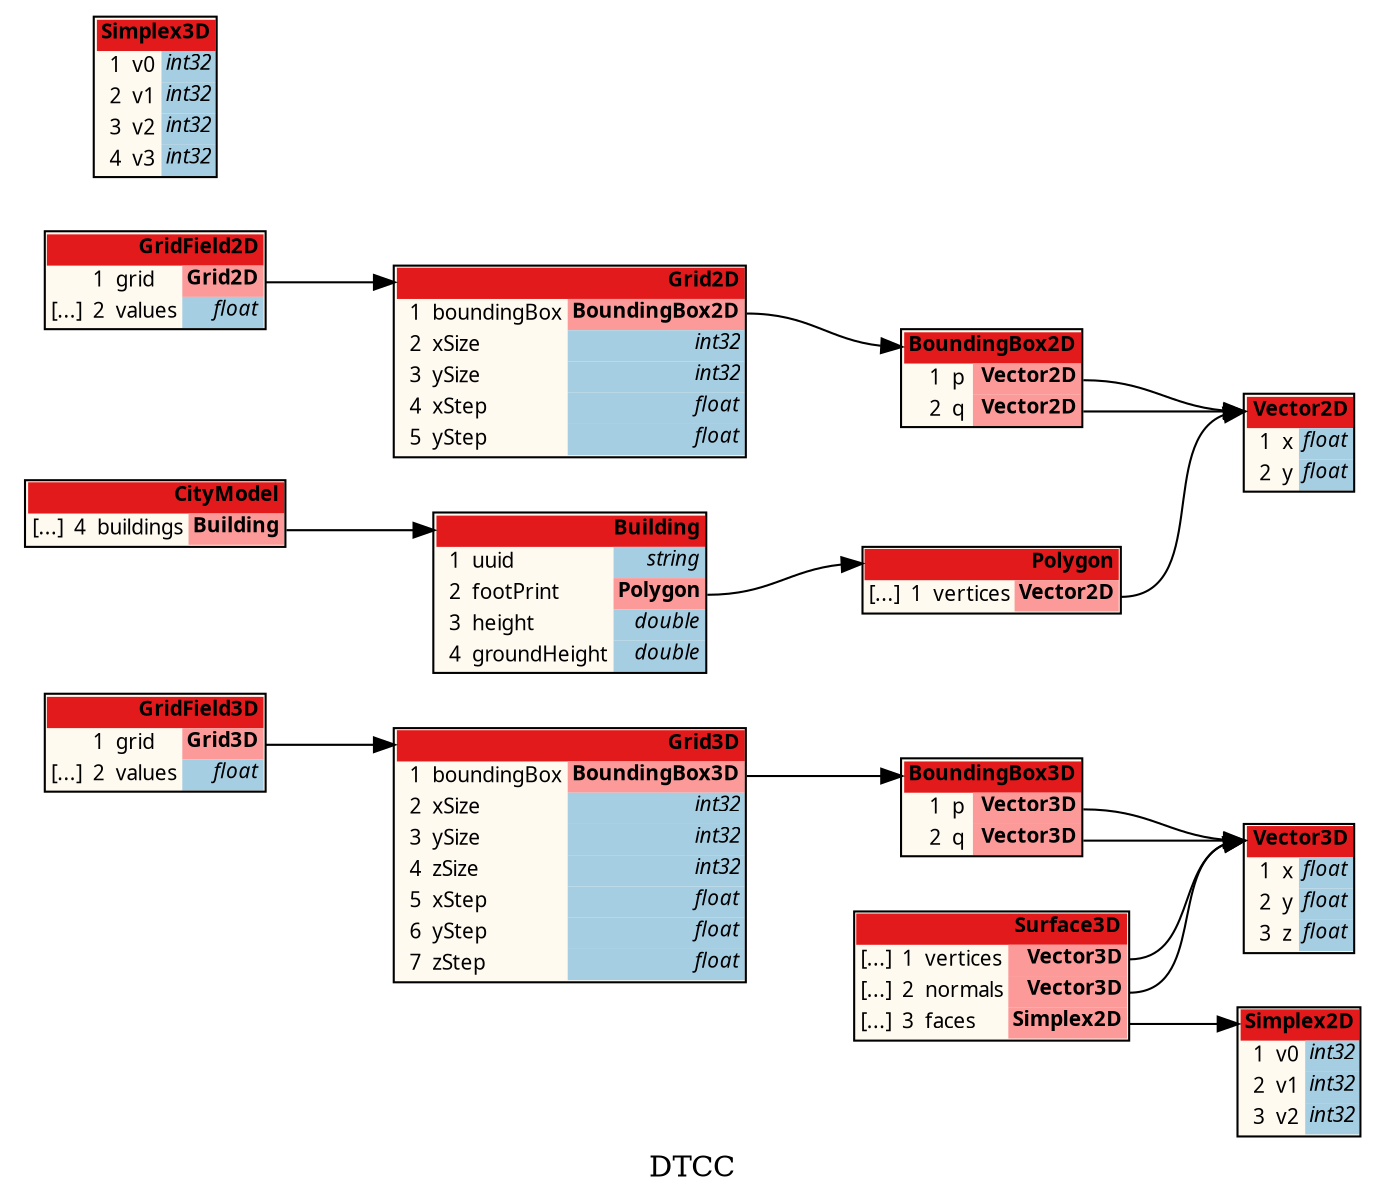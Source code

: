 /*
	do not edit:
	auto-generated by github.com/seamia/protodot
*/
digraph protodot {

	/* package:   DTCC */
	/* source:    ../protobuf/dtcc.proto */
	/* selection:  */

	rankdir=LR;
	label="DTCC";
	tooltip="DTCC";
	bgcolor="transparent"

	node [
		shape=plaintext
		fontsize=10
		fontname="Ubuntu"
	];


	/* ------ nodes ------ */

	/* ------ leaving the root package unwrapped ------ */
	Node_Ja_108	[shape=plaintext tooltip="DTCC.Grid3D" label=<<TABLE BORDER="1" CELLBORDER="0" CELLSPACING="0" BGCOLOR="#fffaf0"><TR><TD COLSPAN="4" PORT="header" BGCOLOR="#e31a1c" ALIGN="right"><b>Grid3D</b></TD></TR><TR><TD ALIGN="right"></TD><TD ALIGN="right">1</TD><TD ALIGN="left">boundingBox</TD><TD BGCOLOR="#fb9a99" PORT="poboundingBox" ALIGN="right"><b>BoundingBox3D</b></TD></TR><TR><TD ALIGN="right"></TD><TD ALIGN="right">2</TD><TD ALIGN="left">xSize</TD><TD BGCOLOR="#a6cee3" PORT="poxSize" ALIGN="right" TITLE="int32"><i>int32</i></TD></TR><TR><TD ALIGN="right"></TD><TD ALIGN="right">3</TD><TD ALIGN="left">ySize</TD><TD BGCOLOR="#a6cee3" PORT="poySize" ALIGN="right" TITLE="int32"><i>int32</i></TD></TR><TR><TD ALIGN="right"></TD><TD ALIGN="right">4</TD><TD ALIGN="left">zSize</TD><TD BGCOLOR="#a6cee3" PORT="pozSize" ALIGN="right" TITLE="int32"><i>int32</i></TD></TR><TR><TD ALIGN="right"></TD><TD ALIGN="right">5</TD><TD ALIGN="left">xStep</TD><TD BGCOLOR="#a6cee3" PORT="poxStep" ALIGN="right" TITLE="float"><i>float</i></TD></TR><TR><TD ALIGN="right"></TD><TD ALIGN="right">6</TD><TD ALIGN="left">yStep</TD><TD BGCOLOR="#a6cee3" PORT="poyStep" ALIGN="right" TITLE="float"><i>float</i></TD></TR><TR><TD ALIGN="right"></TD><TD ALIGN="right">7</TD><TD ALIGN="left">zStep</TD><TD BGCOLOR="#a6cee3" PORT="pozStep" ALIGN="right" TITLE="float"><i>float</i></TD></TR></TABLE>>];
	Node_Ja_109	[shape=plaintext tooltip="DTCC.Surface3D" label=<<TABLE BORDER="1" CELLBORDER="0" CELLSPACING="0" BGCOLOR="#fffaf0"><TR><TD COLSPAN="4" PORT="header" BGCOLOR="#e31a1c" ALIGN="right"><b>Surface3D</b></TD></TR><TR><TD ALIGN="right">[...]</TD><TD ALIGN="right">1</TD><TD ALIGN="left">vertices</TD><TD BGCOLOR="#fb9a99" PORT="povertices" ALIGN="right"><b>Vector3D</b></TD></TR><TR><TD ALIGN="right">[...]</TD><TD ALIGN="right">2</TD><TD ALIGN="left">normals</TD><TD BGCOLOR="#fb9a99" PORT="ponormals" ALIGN="right"><b>Vector3D</b></TD></TR><TR><TD ALIGN="right">[...]</TD><TD ALIGN="right">3</TD><TD ALIGN="left">faces</TD><TD BGCOLOR="#fb9a99" PORT="pofaces" ALIGN="right"><b>Simplex2D</b></TD></TR></TABLE>>];
	Node_Ja_112	[shape=plaintext tooltip="DTCC.Building" label=<<TABLE BORDER="1" CELLBORDER="0" CELLSPACING="0" BGCOLOR="#fffaf0"><TR><TD COLSPAN="4" PORT="header" BGCOLOR="#e31a1c" ALIGN="right"><b>Building</b></TD></TR><TR><TD ALIGN="right"></TD><TD ALIGN="right">1</TD><TD ALIGN="left">uuid</TD><TD BGCOLOR="#a6cee3" PORT="pouuid" ALIGN="right" TITLE="string"><i>string</i></TD></TR><TR><TD ALIGN="right"></TD><TD ALIGN="right">2</TD><TD ALIGN="left">footPrint</TD><TD BGCOLOR="#fb9a99" PORT="pofootPrint" ALIGN="right"><b>Polygon</b></TD></TR><TR><TD ALIGN="right"></TD><TD ALIGN="right">3</TD><TD ALIGN="left">height</TD><TD BGCOLOR="#a6cee3" PORT="poheight" ALIGN="right" TITLE="double"><i>double</i></TD></TR><TR><TD ALIGN="right"></TD><TD ALIGN="right">4</TD><TD ALIGN="left">groundHeight</TD><TD BGCOLOR="#a6cee3" PORT="pogroundHeight" ALIGN="right" TITLE="double"><i>double</i></TD></TR></TABLE>>];
	Node_Ja_103	[shape=plaintext tooltip="DTCC.Simplex3D" label=<<TABLE BORDER="1" CELLBORDER="0" CELLSPACING="0" BGCOLOR="#fffaf0"><TR><TD COLSPAN="4" PORT="header" BGCOLOR="#e31a1c" ALIGN="right"><b>Simplex3D</b></TD></TR><TR><TD ALIGN="right"></TD><TD ALIGN="right">1</TD><TD ALIGN="left">v0</TD><TD BGCOLOR="#a6cee3" PORT="pov0" ALIGN="right" TITLE="int32"><i>int32</i></TD></TR><TR><TD ALIGN="right"></TD><TD ALIGN="right">2</TD><TD ALIGN="left">v1</TD><TD BGCOLOR="#a6cee3" PORT="pov1" ALIGN="right" TITLE="int32"><i>int32</i></TD></TR><TR><TD ALIGN="right"></TD><TD ALIGN="right">3</TD><TD ALIGN="left">v2</TD><TD BGCOLOR="#a6cee3" PORT="pov2" ALIGN="right" TITLE="int32"><i>int32</i></TD></TR><TR><TD ALIGN="right"></TD><TD ALIGN="right">4</TD><TD ALIGN="left">v3</TD><TD BGCOLOR="#a6cee3" PORT="pov3" ALIGN="right" TITLE="int32"><i>int32</i></TD></TR></TABLE>>];
	Node_Ja_106	[shape=plaintext tooltip="DTCC.Polygon" label=<<TABLE BORDER="1" CELLBORDER="0" CELLSPACING="0" BGCOLOR="#fffaf0"><TR><TD COLSPAN="4" PORT="header" BGCOLOR="#e31a1c" ALIGN="right"><b>Polygon</b></TD></TR><TR><TD ALIGN="right">[...]</TD><TD ALIGN="right">1</TD><TD ALIGN="left">vertices</TD><TD BGCOLOR="#fb9a99" PORT="povertices" ALIGN="right"><b>Vector2D</b></TD></TR></TABLE>>];
	Node_Ja_104	[shape=plaintext tooltip="DTCC.BoundingBox2D" label=<<TABLE BORDER="1" CELLBORDER="0" CELLSPACING="0" BGCOLOR="#fffaf0"><TR><TD COLSPAN="4" PORT="header" BGCOLOR="#e31a1c" ALIGN="right"><b>BoundingBox2D</b></TD></TR><TR><TD ALIGN="right"></TD><TD ALIGN="right">1</TD><TD ALIGN="left">p</TD><TD BGCOLOR="#fb9a99" PORT="pop" ALIGN="right"><b>Vector2D</b></TD></TR><TR><TD ALIGN="right"></TD><TD ALIGN="right">2</TD><TD ALIGN="left">q</TD><TD BGCOLOR="#fb9a99" PORT="poq" ALIGN="right"><b>Vector2D</b></TD></TR></TABLE>>];
	Node_Ja_107	[shape=plaintext tooltip="DTCC.Grid2D" label=<<TABLE BORDER="1" CELLBORDER="0" CELLSPACING="0" BGCOLOR="#fffaf0"><TR><TD COLSPAN="4" PORT="header" BGCOLOR="#e31a1c" ALIGN="right"><b>Grid2D</b></TD></TR><TR><TD ALIGN="right"></TD><TD ALIGN="right">1</TD><TD ALIGN="left">boundingBox</TD><TD BGCOLOR="#fb9a99" PORT="poboundingBox" ALIGN="right"><b>BoundingBox2D</b></TD></TR><TR><TD ALIGN="right"></TD><TD ALIGN="right">2</TD><TD ALIGN="left">xSize</TD><TD BGCOLOR="#a6cee3" PORT="poxSize" ALIGN="right" TITLE="int32"><i>int32</i></TD></TR><TR><TD ALIGN="right"></TD><TD ALIGN="right">3</TD><TD ALIGN="left">ySize</TD><TD BGCOLOR="#a6cee3" PORT="poySize" ALIGN="right" TITLE="int32"><i>int32</i></TD></TR><TR><TD ALIGN="right"></TD><TD ALIGN="right">4</TD><TD ALIGN="left">xStep</TD><TD BGCOLOR="#a6cee3" PORT="poxStep" ALIGN="right" TITLE="float"><i>float</i></TD></TR><TR><TD ALIGN="right"></TD><TD ALIGN="right">5</TD><TD ALIGN="left">yStep</TD><TD BGCOLOR="#a6cee3" PORT="poyStep" ALIGN="right" TITLE="float"><i>float</i></TD></TR></TABLE>>];
	Node_Ja_110	[shape=plaintext tooltip="DTCC.GridField2D" label=<<TABLE BORDER="1" CELLBORDER="0" CELLSPACING="0" BGCOLOR="#fffaf0"><TR><TD COLSPAN="4" PORT="header" BGCOLOR="#e31a1c" ALIGN="right"><b>GridField2D</b></TD></TR><TR><TD ALIGN="right"></TD><TD ALIGN="right">1</TD><TD ALIGN="left">grid</TD><TD BGCOLOR="#fb9a99" PORT="pogrid" ALIGN="right"><b>Grid2D</b></TD></TR><TR><TD ALIGN="right">[...]</TD><TD ALIGN="right">2</TD><TD ALIGN="left">values</TD><TD BGCOLOR="#a6cee3" PORT="povalues" ALIGN="right" TITLE="float"><i>float</i></TD></TR></TABLE>>];
	Node_Ja_100	[shape=plaintext tooltip="DTCC.Vector2D" label=<<TABLE BORDER="1" CELLBORDER="0" CELLSPACING="0" BGCOLOR="#fffaf0"><TR><TD COLSPAN="4" PORT="header" BGCOLOR="#e31a1c" ALIGN="right"><b>Vector2D</b></TD></TR><TR><TD ALIGN="right"></TD><TD ALIGN="right">1</TD><TD ALIGN="left">x</TD><TD BGCOLOR="#a6cee3" PORT="pox" ALIGN="right" TITLE="float"><i>float</i></TD></TR><TR><TD ALIGN="right"></TD><TD ALIGN="right">2</TD><TD ALIGN="left">y</TD><TD BGCOLOR="#a6cee3" PORT="poy" ALIGN="right" TITLE="float"><i>float</i></TD></TR></TABLE>>];
	Node_Ja_101	[shape=plaintext tooltip="DTCC.Vector3D" label=<<TABLE BORDER="1" CELLBORDER="0" CELLSPACING="0" BGCOLOR="#fffaf0"><TR><TD COLSPAN="4" PORT="header" BGCOLOR="#e31a1c" ALIGN="right"><b>Vector3D</b></TD></TR><TR><TD ALIGN="right"></TD><TD ALIGN="right">1</TD><TD ALIGN="left">x</TD><TD BGCOLOR="#a6cee3" PORT="pox" ALIGN="right" TITLE="float"><i>float</i></TD></TR><TR><TD ALIGN="right"></TD><TD ALIGN="right">2</TD><TD ALIGN="left">y</TD><TD BGCOLOR="#a6cee3" PORT="poy" ALIGN="right" TITLE="float"><i>float</i></TD></TR><TR><TD ALIGN="right"></TD><TD ALIGN="right">3</TD><TD ALIGN="left">z</TD><TD BGCOLOR="#a6cee3" PORT="poz" ALIGN="right" TITLE="float"><i>float</i></TD></TR></TABLE>>];
	Node_Ja_113	[shape=plaintext tooltip="DTCC.CityModel" label=<<TABLE BORDER="1" CELLBORDER="0" CELLSPACING="0" BGCOLOR="#fffaf0"><TR><TD COLSPAN="4" PORT="header" BGCOLOR="#e31a1c" ALIGN="right"><b>CityModel</b></TD></TR><TR><TD ALIGN="right">[...]</TD><TD ALIGN="right">4</TD><TD ALIGN="left">buildings</TD><TD BGCOLOR="#fb9a99" PORT="pobuildings" ALIGN="right"><b>Building</b></TD></TR></TABLE>>];
	Node_Ja_102	[shape=plaintext tooltip="DTCC.Simplex2D" label=<<TABLE BORDER="1" CELLBORDER="0" CELLSPACING="0" BGCOLOR="#fffaf0"><TR><TD COLSPAN="4" PORT="header" BGCOLOR="#e31a1c" ALIGN="right"><b>Simplex2D</b></TD></TR><TR><TD ALIGN="right"></TD><TD ALIGN="right">1</TD><TD ALIGN="left">v0</TD><TD BGCOLOR="#a6cee3" PORT="pov0" ALIGN="right" TITLE="int32"><i>int32</i></TD></TR><TR><TD ALIGN="right"></TD><TD ALIGN="right">2</TD><TD ALIGN="left">v1</TD><TD BGCOLOR="#a6cee3" PORT="pov1" ALIGN="right" TITLE="int32"><i>int32</i></TD></TR><TR><TD ALIGN="right"></TD><TD ALIGN="right">3</TD><TD ALIGN="left">v2</TD><TD BGCOLOR="#a6cee3" PORT="pov2" ALIGN="right" TITLE="int32"><i>int32</i></TD></TR></TABLE>>];
	Node_Ja_111	[shape=plaintext tooltip="DTCC.GridField3D" label=<<TABLE BORDER="1" CELLBORDER="0" CELLSPACING="0" BGCOLOR="#fffaf0"><TR><TD COLSPAN="4" PORT="header" BGCOLOR="#e31a1c" ALIGN="right"><b>GridField3D</b></TD></TR><TR><TD ALIGN="right"></TD><TD ALIGN="right">1</TD><TD ALIGN="left">grid</TD><TD BGCOLOR="#fb9a99" PORT="pogrid" ALIGN="right"><b>Grid3D</b></TD></TR><TR><TD ALIGN="right">[...]</TD><TD ALIGN="right">2</TD><TD ALIGN="left">values</TD><TD BGCOLOR="#a6cee3" PORT="povalues" ALIGN="right" TITLE="float"><i>float</i></TD></TR></TABLE>>];
	Node_Ja_105	[shape=plaintext tooltip="DTCC.BoundingBox3D" label=<<TABLE BORDER="1" CELLBORDER="0" CELLSPACING="0" BGCOLOR="#fffaf0"><TR><TD COLSPAN="4" PORT="header" BGCOLOR="#e31a1c" ALIGN="right"><b>BoundingBox3D</b></TD></TR><TR><TD ALIGN="right"></TD><TD ALIGN="right">1</TD><TD ALIGN="left">p</TD><TD BGCOLOR="#fb9a99" PORT="pop" ALIGN="right"><b>Vector3D</b></TD></TR><TR><TD ALIGN="right"></TD><TD ALIGN="right">2</TD><TD ALIGN="left">q</TD><TD BGCOLOR="#fb9a99" PORT="poq" ALIGN="right"><b>Vector3D</b></TD></TR></TABLE>>];

	/* ------ connections ------ */
	Node_Ja_110:pogrid:e	-> Node_Ja_107:header [color="#000000" tooltip="Ja_110 --> Ja_107"];
	Node_Ja_111:pogrid:e	-> Node_Ja_108:header [color="#000000" tooltip="Ja_111 --> Ja_108"];
	Node_Ja_104:poq:e	-> Node_Ja_100:header [color="#000000" tooltip="Ja_104 --> Ja_100"];
	Node_Ja_105:pop:e	-> Node_Ja_101:header [color="#000000" tooltip="Ja_105 --> Ja_101"];
	Node_Ja_108:poboundingBox:e	-> Node_Ja_105:header [color="#000000" tooltip="Ja_108 --> Ja_105"];
	Node_Ja_112:pofootPrint:e	-> Node_Ja_106:header [color="#000000" tooltip="Ja_112 --> Ja_106"];
	Node_Ja_109:pofaces:e	-> Node_Ja_102:header [color="#000000" tooltip="Ja_109 --> Ja_102"];
	Node_Ja_109:ponormals:e	-> Node_Ja_101:header [color="#000000" tooltip="Ja_109 --> Ja_101"];
	Node_Ja_113:pobuildings:e	-> Node_Ja_112:header [color="#000000" tooltip="Ja_113 --> Ja_112"];
	Node_Ja_104:pop:e	-> Node_Ja_100:header [color="#000000" tooltip="Ja_104 --> Ja_100"];
	Node_Ja_105:poq:e	-> Node_Ja_101:header [color="#000000" tooltip="Ja_105 --> Ja_101"];
	Node_Ja_106:povertices:e	-> Node_Ja_100:header [color="#000000" tooltip="Ja_106 --> Ja_100"];
	Node_Ja_107:poboundingBox:e	-> Node_Ja_104:header [color="#000000" tooltip="Ja_107 --> Ja_104"];
	Node_Ja_109:povertices:e	-> Node_Ja_101:header [color="#000000" tooltip="Ja_109 --> Ja_101"];

	/* generated by github.com/seamia/protodot on Tuesday, 21-Jun-22 11:53:18 CEST */
}
